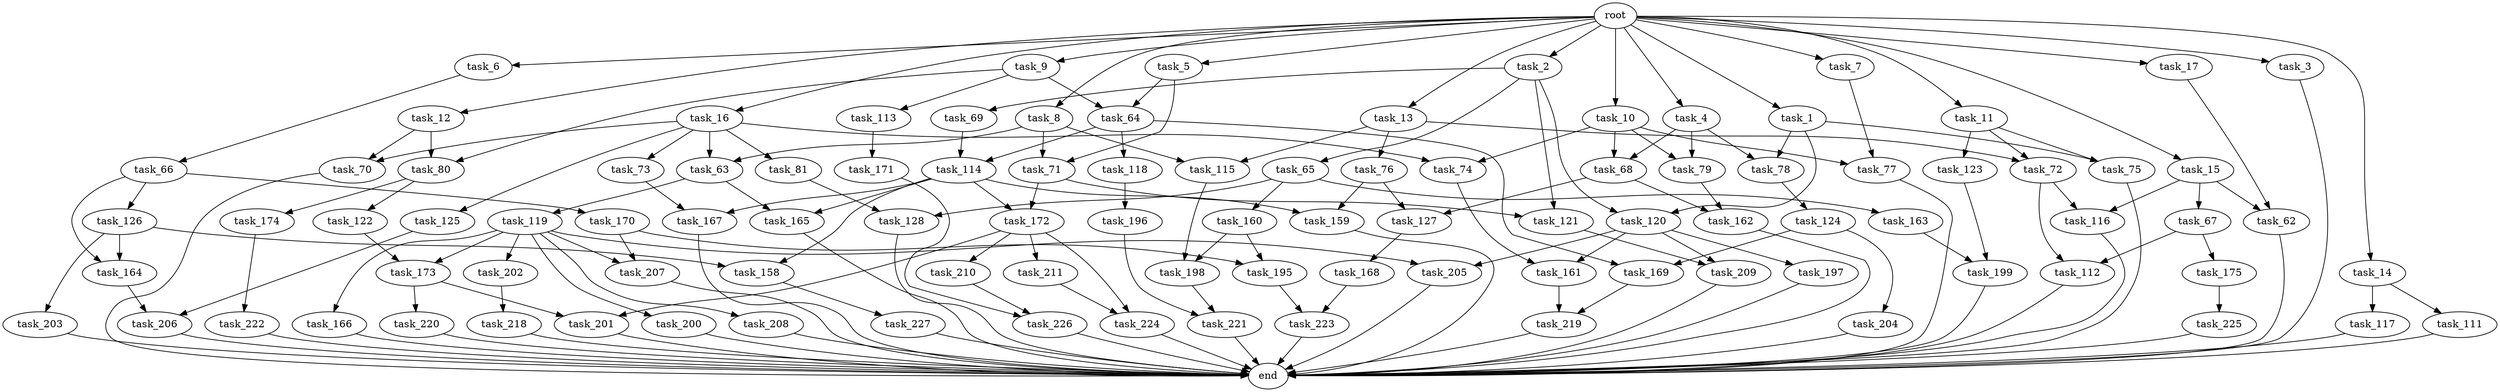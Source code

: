 digraph G {
  end [size="0.000000"];
  task_171 [size="5497558138.880000"];
  task_207 [size="3865470566.400000"];
  task_15 [size="10.240000"];
  task_128 [size="7645041786.880000"];
  task_64 [size="10050223472.639999"];
  task_121 [size="3865470566.400000"];
  task_195 [size="1116691496.960000"];
  task_12 [size="10.240000"];
  task_79 [size="10050223472.639999"];
  task_209 [size="8418135900.160000"];
  task_210 [size="3092376453.120000"];
  task_16 [size="10.240000"];
  task_68 [size="10050223472.639999"];
  task_162 [size="15547781611.520000"];
  task_223 [size="11682311045.120001"];
  task_74 [size="7301444403.200000"];
  task_158 [size="5239860101.120000"];
  task_1 [size="10.240000"];
  task_114 [size="12799002542.080000"];
  task_160 [size="5497558138.880000"];
  task_11 [size="10.240000"];
  task_227 [size="2147483648.000000"];
  task_62 [size="5841155522.560000"];
  task_116 [size="5841155522.560000"];
  task_2 [size="10.240000"];
  task_226 [size="2920577761.280000"];
  task_127 [size="9964324126.719999"];
  task_66 [size="343597383.680000"];
  task_123 [size="6957847019.520000"];
  task_211 [size="3092376453.120000"];
  task_166 [size="3092376453.120000"];
  task_81 [size="4209067950.080000"];
  task_122 [size="3092376453.120000"];
  task_72 [size="11166914969.600000"];
  task_17 [size="10.240000"];
  task_174 [size="3092376453.120000"];
  task_199 [size="2147483648.000000"];
  task_221 [size="1546188226.560000"];
  task_67 [size="5497558138.880000"];
  task_218 [size="343597383.680000"];
  task_10 [size="10.240000"];
  task_203 [size="2147483648.000000"];
  task_172 [size="6184752906.240000"];
  task_197 [size="4209067950.080000"];
  task_77 [size="3865470566.400000"];
  task_222 [size="4209067950.080000"];
  task_167 [size="5239860101.120000"];
  task_70 [size="9706626088.960001"];
  task_80 [size="8589934592.000000"];
  task_8 [size="10.240000"];
  task_170 [size="773094113.280000"];
  task_9 [size="10.240000"];
  task_78 [size="7301444403.200000"];
  task_165 [size="11682311045.120001"];
  task_225 [size="5497558138.880000"];
  task_159 [size="4466765987.840000"];
  task_163 [size="5497558138.880000"];
  task_69 [size="773094113.280000"];
  task_202 [size="3092376453.120000"];
  task_118 [size="4209067950.080000"];
  task_224 [size="8589934592.000000"];
  task_201 [size="7301444403.200000"];
  task_65 [size="773094113.280000"];
  task_198 [size="5841155522.560000"];
  task_168 [size="343597383.680000"];
  task_206 [size="12455405158.400000"];
  task_13 [size="10.240000"];
  task_196 [size="8589934592.000000"];
  task_3 [size="10.240000"];
  task_126 [size="773094113.280000"];
  task_169 [size="5583457484.800000"];
  task_5 [size="10.240000"];
  task_220 [size="4209067950.080000"];
  task_76 [size="4209067950.080000"];
  task_115 [size="9706626088.960001"];
  task_161 [size="5583457484.800000"];
  task_73 [size="4209067950.080000"];
  task_14 [size="10.240000"];
  task_219 [size="2491081031.680000"];
  task_4 [size="10.240000"];
  task_119 [size="8589934592.000000"];
  task_164 [size="2920577761.280000"];
  task_200 [size="3092376453.120000"];
  task_113 [size="3092376453.120000"];
  task_175 [size="343597383.680000"];
  task_112 [size="687194767.360000"];
  root [size="0.000000"];
  task_120 [size="1116691496.960000"];
  task_125 [size="4209067950.080000"];
  task_6 [size="10.240000"];
  task_208 [size="3092376453.120000"];
  task_124 [size="2147483648.000000"];
  task_117 [size="5497558138.880000"];
  task_173 [size="3865470566.400000"];
  task_205 [size="7301444403.200000"];
  task_111 [size="5497558138.880000"];
  task_204 [size="1374389534.720000"];
  task_63 [size="9706626088.960001"];
  task_7 [size="10.240000"];
  task_71 [size="12455405158.400000"];
  task_75 [size="7301444403.200000"];

  task_171 -> task_226 [size="75497472.000000"];
  task_207 -> end [size="1.000000"];
  task_15 -> task_62 [size="536870912.000000"];
  task_15 -> task_116 [size="536870912.000000"];
  task_15 -> task_67 [size="536870912.000000"];
  task_128 -> end [size="1.000000"];
  task_64 -> task_118 [size="411041792.000000"];
  task_64 -> task_169 [size="411041792.000000"];
  task_64 -> task_114 [size="411041792.000000"];
  task_121 -> task_209 [size="411041792.000000"];
  task_195 -> task_223 [size="301989888.000000"];
  task_12 -> task_80 [size="536870912.000000"];
  task_12 -> task_70 [size="536870912.000000"];
  task_79 -> task_162 [size="679477248.000000"];
  task_209 -> end [size="1.000000"];
  task_210 -> task_226 [size="209715200.000000"];
  task_16 -> task_73 [size="411041792.000000"];
  task_16 -> task_125 [size="411041792.000000"];
  task_16 -> task_81 [size="411041792.000000"];
  task_16 -> task_70 [size="411041792.000000"];
  task_16 -> task_63 [size="411041792.000000"];
  task_16 -> task_74 [size="411041792.000000"];
  task_68 -> task_127 [size="838860800.000000"];
  task_68 -> task_162 [size="838860800.000000"];
  task_162 -> end [size="1.000000"];
  task_223 -> end [size="1.000000"];
  task_74 -> task_161 [size="134217728.000000"];
  task_158 -> task_227 [size="209715200.000000"];
  task_1 -> task_120 [size="33554432.000000"];
  task_1 -> task_78 [size="33554432.000000"];
  task_1 -> task_75 [size="33554432.000000"];
  task_114 -> task_167 [size="301989888.000000"];
  task_114 -> task_159 [size="301989888.000000"];
  task_114 -> task_158 [size="301989888.000000"];
  task_114 -> task_172 [size="301989888.000000"];
  task_114 -> task_165 [size="301989888.000000"];
  task_160 -> task_198 [size="33554432.000000"];
  task_160 -> task_195 [size="33554432.000000"];
  task_11 -> task_72 [size="679477248.000000"];
  task_11 -> task_75 [size="679477248.000000"];
  task_11 -> task_123 [size="679477248.000000"];
  task_227 -> end [size="1.000000"];
  task_62 -> end [size="1.000000"];
  task_116 -> end [size="1.000000"];
  task_2 -> task_120 [size="75497472.000000"];
  task_2 -> task_69 [size="75497472.000000"];
  task_2 -> task_121 [size="75497472.000000"];
  task_2 -> task_65 [size="75497472.000000"];
  task_226 -> end [size="1.000000"];
  task_127 -> task_168 [size="33554432.000000"];
  task_66 -> task_126 [size="75497472.000000"];
  task_66 -> task_170 [size="75497472.000000"];
  task_66 -> task_164 [size="75497472.000000"];
  task_123 -> task_199 [size="134217728.000000"];
  task_211 -> task_224 [size="536870912.000000"];
  task_166 -> end [size="1.000000"];
  task_81 -> task_128 [size="209715200.000000"];
  task_122 -> task_173 [size="75497472.000000"];
  task_72 -> task_116 [size="33554432.000000"];
  task_72 -> task_112 [size="33554432.000000"];
  task_17 -> task_62 [size="33554432.000000"];
  task_174 -> task_222 [size="411041792.000000"];
  task_199 -> end [size="1.000000"];
  task_221 -> end [size="1.000000"];
  task_67 -> task_175 [size="33554432.000000"];
  task_67 -> task_112 [size="33554432.000000"];
  task_218 -> end [size="1.000000"];
  task_10 -> task_79 [size="301989888.000000"];
  task_10 -> task_74 [size="301989888.000000"];
  task_10 -> task_77 [size="301989888.000000"];
  task_10 -> task_68 [size="301989888.000000"];
  task_203 -> end [size="1.000000"];
  task_172 -> task_211 [size="301989888.000000"];
  task_172 -> task_210 [size="301989888.000000"];
  task_172 -> task_224 [size="301989888.000000"];
  task_172 -> task_201 [size="301989888.000000"];
  task_197 -> end [size="1.000000"];
  task_77 -> end [size="1.000000"];
  task_222 -> end [size="1.000000"];
  task_167 -> end [size="1.000000"];
  task_70 -> end [size="1.000000"];
  task_80 -> task_122 [size="301989888.000000"];
  task_80 -> task_174 [size="301989888.000000"];
  task_8 -> task_63 [size="536870912.000000"];
  task_8 -> task_71 [size="536870912.000000"];
  task_8 -> task_115 [size="536870912.000000"];
  task_170 -> task_207 [size="75497472.000000"];
  task_170 -> task_195 [size="75497472.000000"];
  task_9 -> task_80 [size="301989888.000000"];
  task_9 -> task_113 [size="301989888.000000"];
  task_9 -> task_64 [size="301989888.000000"];
  task_78 -> task_124 [size="209715200.000000"];
  task_165 -> end [size="1.000000"];
  task_225 -> end [size="1.000000"];
  task_159 -> end [size="1.000000"];
  task_163 -> task_199 [size="75497472.000000"];
  task_69 -> task_114 [size="838860800.000000"];
  task_202 -> task_218 [size="33554432.000000"];
  task_118 -> task_196 [size="838860800.000000"];
  task_224 -> end [size="1.000000"];
  task_201 -> end [size="1.000000"];
  task_65 -> task_160 [size="536870912.000000"];
  task_65 -> task_128 [size="536870912.000000"];
  task_65 -> task_163 [size="536870912.000000"];
  task_198 -> task_221 [size="75497472.000000"];
  task_168 -> task_223 [size="838860800.000000"];
  task_206 -> end [size="1.000000"];
  task_13 -> task_72 [size="411041792.000000"];
  task_13 -> task_76 [size="411041792.000000"];
  task_13 -> task_115 [size="411041792.000000"];
  task_196 -> task_221 [size="75497472.000000"];
  task_3 -> end [size="1.000000"];
  task_126 -> task_203 [size="209715200.000000"];
  task_126 -> task_158 [size="209715200.000000"];
  task_126 -> task_164 [size="209715200.000000"];
  task_169 -> task_219 [size="33554432.000000"];
  task_5 -> task_71 [size="679477248.000000"];
  task_5 -> task_64 [size="679477248.000000"];
  task_220 -> end [size="1.000000"];
  task_76 -> task_127 [size="134217728.000000"];
  task_76 -> task_159 [size="134217728.000000"];
  task_115 -> task_198 [size="536870912.000000"];
  task_161 -> task_219 [size="209715200.000000"];
  task_73 -> task_167 [size="209715200.000000"];
  task_14 -> task_111 [size="536870912.000000"];
  task_14 -> task_117 [size="536870912.000000"];
  task_219 -> end [size="1.000000"];
  task_4 -> task_79 [size="679477248.000000"];
  task_4 -> task_78 [size="679477248.000000"];
  task_4 -> task_68 [size="679477248.000000"];
  task_119 -> task_207 [size="301989888.000000"];
  task_119 -> task_173 [size="301989888.000000"];
  task_119 -> task_200 [size="301989888.000000"];
  task_119 -> task_205 [size="301989888.000000"];
  task_119 -> task_202 [size="301989888.000000"];
  task_119 -> task_208 [size="301989888.000000"];
  task_119 -> task_166 [size="301989888.000000"];
  task_164 -> task_206 [size="679477248.000000"];
  task_200 -> end [size="1.000000"];
  task_113 -> task_171 [size="536870912.000000"];
  task_175 -> task_225 [size="536870912.000000"];
  task_112 -> end [size="1.000000"];
  root -> task_8 [size="1.000000"];
  root -> task_9 [size="1.000000"];
  root -> task_16 [size="1.000000"];
  root -> task_14 [size="1.000000"];
  root -> task_6 [size="1.000000"];
  root -> task_4 [size="1.000000"];
  root -> task_5 [size="1.000000"];
  root -> task_1 [size="1.000000"];
  root -> task_13 [size="1.000000"];
  root -> task_15 [size="1.000000"];
  root -> task_11 [size="1.000000"];
  root -> task_3 [size="1.000000"];
  root -> task_12 [size="1.000000"];
  root -> task_2 [size="1.000000"];
  root -> task_10 [size="1.000000"];
  root -> task_7 [size="1.000000"];
  root -> task_17 [size="1.000000"];
  task_120 -> task_161 [size="411041792.000000"];
  task_120 -> task_197 [size="411041792.000000"];
  task_120 -> task_209 [size="411041792.000000"];
  task_120 -> task_205 [size="411041792.000000"];
  task_125 -> task_206 [size="536870912.000000"];
  task_6 -> task_66 [size="33554432.000000"];
  task_208 -> end [size="1.000000"];
  task_124 -> task_204 [size="134217728.000000"];
  task_124 -> task_169 [size="134217728.000000"];
  task_117 -> end [size="1.000000"];
  task_173 -> task_201 [size="411041792.000000"];
  task_173 -> task_220 [size="411041792.000000"];
  task_205 -> end [size="1.000000"];
  task_111 -> end [size="1.000000"];
  task_204 -> end [size="1.000000"];
  task_63 -> task_119 [size="838860800.000000"];
  task_63 -> task_165 [size="838860800.000000"];
  task_7 -> task_77 [size="75497472.000000"];
  task_71 -> task_121 [size="301989888.000000"];
  task_71 -> task_172 [size="301989888.000000"];
  task_75 -> end [size="1.000000"];
}
